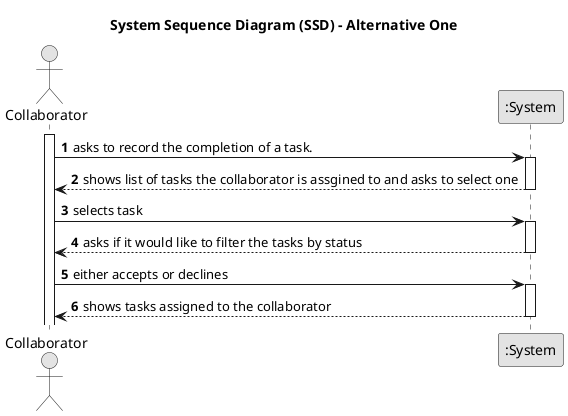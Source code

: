 @startuml
skinparam monochrome true
skinparam packageStyle rectangle
skinparam shadowing false

title System Sequence Diagram (SSD) - Alternative One

autonumber

actor "Collaborator" as Collaborator
participant ":System" as System

activate Collaborator

    Collaborator -> System : asks to record the completion of a task.
    activate System

    System --> Collaborator : shows list of tasks the collaborator is assgined to and asks to select one
    deactivate System

    Collaborator -> System : selects task
    activate System

    System --> Collaborator : asks if it would like to filter the tasks by status
    deactivate System

    Collaborator -> System : either accepts or declines
    activate System

    System --> Collaborator : shows tasks assigned to the collaborator
    deactivate System

@enduml